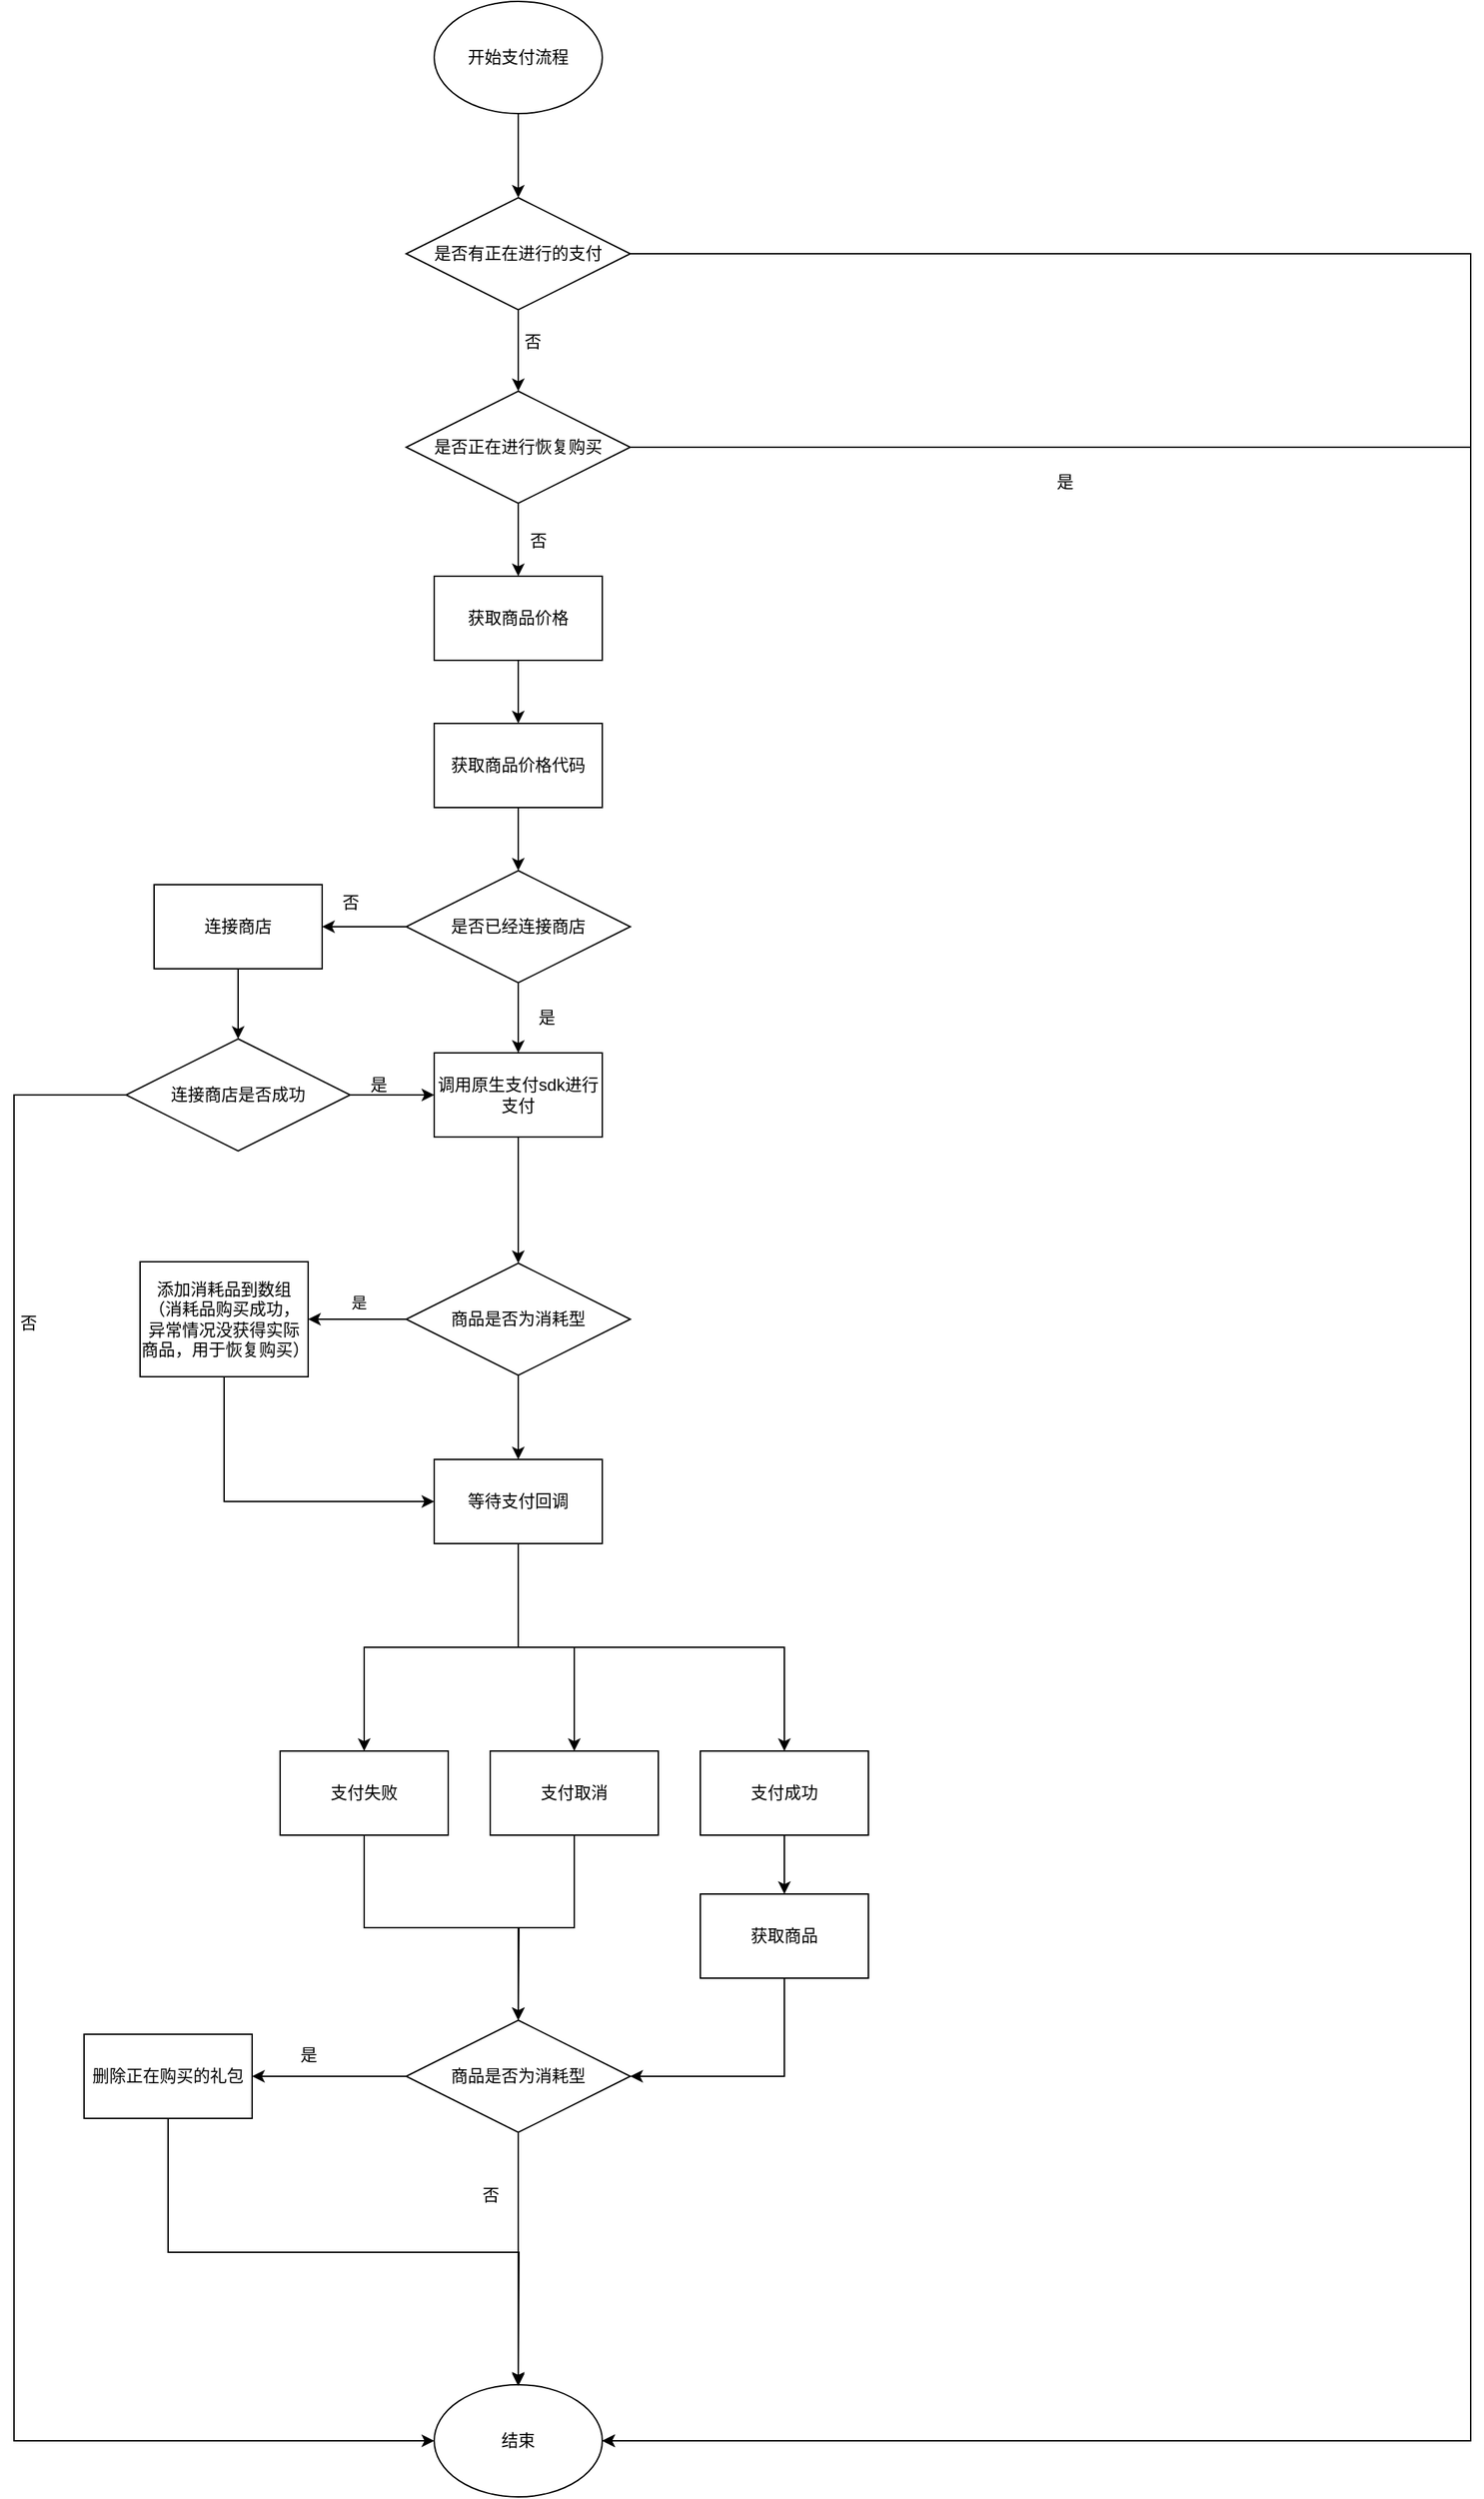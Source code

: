 <mxfile version="25.0.1">
  <diagram id="C5RBs43oDa-KdzZeNtuy" name="Page-1">
    <mxGraphModel dx="1434" dy="738" grid="1" gridSize="10" guides="1" tooltips="1" connect="1" arrows="1" fold="1" page="1" pageScale="1" pageWidth="827" pageHeight="1169" math="0" shadow="0">
      <root>
        <mxCell id="WIyWlLk6GJQsqaUBKTNV-0" />
        <mxCell id="WIyWlLk6GJQsqaUBKTNV-1" parent="WIyWlLk6GJQsqaUBKTNV-0" />
        <mxCell id="BqznvouL7BfpSOCFibUr-3" value="" style="edgeStyle=orthogonalEdgeStyle;rounded=0;orthogonalLoop=1;jettySize=auto;html=1;" parent="WIyWlLk6GJQsqaUBKTNV-1" source="BqznvouL7BfpSOCFibUr-0" target="BqznvouL7BfpSOCFibUr-2" edge="1">
          <mxGeometry relative="1" as="geometry" />
        </mxCell>
        <mxCell id="BqznvouL7BfpSOCFibUr-0" value="开始支付流程" style="ellipse;whiteSpace=wrap;html=1;" parent="WIyWlLk6GJQsqaUBKTNV-1" vertex="1">
          <mxGeometry x="340" y="10" width="120" height="80" as="geometry" />
        </mxCell>
        <mxCell id="BqznvouL7BfpSOCFibUr-1" value="结束" style="ellipse;whiteSpace=wrap;html=1;" parent="WIyWlLk6GJQsqaUBKTNV-1" vertex="1">
          <mxGeometry x="340" y="1710" width="120" height="80" as="geometry" />
        </mxCell>
        <mxCell id="BqznvouL7BfpSOCFibUr-7" style="edgeStyle=orthogonalEdgeStyle;rounded=0;orthogonalLoop=1;jettySize=auto;html=1;exitX=1;exitY=0.5;exitDx=0;exitDy=0;entryX=1;entryY=0.5;entryDx=0;entryDy=0;" parent="WIyWlLk6GJQsqaUBKTNV-1" source="BqznvouL7BfpSOCFibUr-2" target="BqznvouL7BfpSOCFibUr-1" edge="1">
          <mxGeometry relative="1" as="geometry">
            <Array as="points">
              <mxPoint x="1080" y="190" />
              <mxPoint x="1080" y="1750" />
            </Array>
          </mxGeometry>
        </mxCell>
        <mxCell id="BqznvouL7BfpSOCFibUr-10" value="" style="edgeStyle=orthogonalEdgeStyle;rounded=0;orthogonalLoop=1;jettySize=auto;html=1;" parent="WIyWlLk6GJQsqaUBKTNV-1" source="BqznvouL7BfpSOCFibUr-2" target="BqznvouL7BfpSOCFibUr-9" edge="1">
          <mxGeometry relative="1" as="geometry" />
        </mxCell>
        <mxCell id="BqznvouL7BfpSOCFibUr-2" value="是否有正在进行的支付" style="rhombus;whiteSpace=wrap;html=1;" parent="WIyWlLk6GJQsqaUBKTNV-1" vertex="1">
          <mxGeometry x="320" y="150" width="160" height="80" as="geometry" />
        </mxCell>
        <mxCell id="BqznvouL7BfpSOCFibUr-8" value="是" style="text;html=1;align=center;verticalAlign=middle;resizable=0;points=[];autosize=1;strokeColor=none;fillColor=none;" parent="WIyWlLk6GJQsqaUBKTNV-1" vertex="1">
          <mxGeometry x="770" y="338" width="40" height="30" as="geometry" />
        </mxCell>
        <mxCell id="BqznvouL7BfpSOCFibUr-12" style="edgeStyle=orthogonalEdgeStyle;rounded=0;orthogonalLoop=1;jettySize=auto;html=1;exitX=1;exitY=0.5;exitDx=0;exitDy=0;entryX=1;entryY=0.5;entryDx=0;entryDy=0;" parent="WIyWlLk6GJQsqaUBKTNV-1" source="BqznvouL7BfpSOCFibUr-9" target="BqznvouL7BfpSOCFibUr-1" edge="1">
          <mxGeometry relative="1" as="geometry">
            <Array as="points">
              <mxPoint x="1080" y="328" />
              <mxPoint x="1080" y="1750" />
            </Array>
          </mxGeometry>
        </mxCell>
        <mxCell id="BqznvouL7BfpSOCFibUr-14" value="" style="edgeStyle=orthogonalEdgeStyle;rounded=0;orthogonalLoop=1;jettySize=auto;html=1;" parent="WIyWlLk6GJQsqaUBKTNV-1" source="BqznvouL7BfpSOCFibUr-9" target="BqznvouL7BfpSOCFibUr-13" edge="1">
          <mxGeometry relative="1" as="geometry" />
        </mxCell>
        <mxCell id="BqznvouL7BfpSOCFibUr-9" value="是否正在进行恢复购买" style="rhombus;whiteSpace=wrap;html=1;" parent="WIyWlLk6GJQsqaUBKTNV-1" vertex="1">
          <mxGeometry x="320" y="288" width="160" height="80" as="geometry" />
        </mxCell>
        <mxCell id="BqznvouL7BfpSOCFibUr-11" value="否" style="text;html=1;align=center;verticalAlign=middle;resizable=0;points=[];autosize=1;strokeColor=none;fillColor=none;" parent="WIyWlLk6GJQsqaUBKTNV-1" vertex="1">
          <mxGeometry x="390" y="238" width="40" height="30" as="geometry" />
        </mxCell>
        <mxCell id="BqznvouL7BfpSOCFibUr-17" value="" style="edgeStyle=orthogonalEdgeStyle;rounded=0;orthogonalLoop=1;jettySize=auto;html=1;" parent="WIyWlLk6GJQsqaUBKTNV-1" source="BqznvouL7BfpSOCFibUr-13" target="BqznvouL7BfpSOCFibUr-16" edge="1">
          <mxGeometry relative="1" as="geometry" />
        </mxCell>
        <mxCell id="BqznvouL7BfpSOCFibUr-13" value="获取商品价格" style="rounded=0;whiteSpace=wrap;html=1;" parent="WIyWlLk6GJQsqaUBKTNV-1" vertex="1">
          <mxGeometry x="340" y="420" width="120" height="60" as="geometry" />
        </mxCell>
        <mxCell id="BqznvouL7BfpSOCFibUr-15" value="否" style="text;html=1;align=center;verticalAlign=middle;resizable=0;points=[];autosize=1;strokeColor=none;fillColor=none;" parent="WIyWlLk6GJQsqaUBKTNV-1" vertex="1">
          <mxGeometry x="394" y="380" width="40" height="30" as="geometry" />
        </mxCell>
        <mxCell id="BqznvouL7BfpSOCFibUr-19" value="" style="edgeStyle=orthogonalEdgeStyle;rounded=0;orthogonalLoop=1;jettySize=auto;html=1;" parent="WIyWlLk6GJQsqaUBKTNV-1" source="BqznvouL7BfpSOCFibUr-16" target="BqznvouL7BfpSOCFibUr-18" edge="1">
          <mxGeometry relative="1" as="geometry" />
        </mxCell>
        <mxCell id="BqznvouL7BfpSOCFibUr-16" value="获取商品价格代码" style="rounded=0;whiteSpace=wrap;html=1;" parent="WIyWlLk6GJQsqaUBKTNV-1" vertex="1">
          <mxGeometry x="340" y="525" width="120" height="60" as="geometry" />
        </mxCell>
        <mxCell id="BqznvouL7BfpSOCFibUr-21" value="" style="edgeStyle=orthogonalEdgeStyle;rounded=0;orthogonalLoop=1;jettySize=auto;html=1;" parent="WIyWlLk6GJQsqaUBKTNV-1" source="BqznvouL7BfpSOCFibUr-18" target="BqznvouL7BfpSOCFibUr-20" edge="1">
          <mxGeometry relative="1" as="geometry" />
        </mxCell>
        <mxCell id="HXPn7hP9SF6cO5e2TUGv-11" value="" style="edgeStyle=orthogonalEdgeStyle;rounded=0;orthogonalLoop=1;jettySize=auto;html=1;" edge="1" parent="WIyWlLk6GJQsqaUBKTNV-1" source="BqznvouL7BfpSOCFibUr-18" target="HXPn7hP9SF6cO5e2TUGv-8">
          <mxGeometry relative="1" as="geometry" />
        </mxCell>
        <mxCell id="BqznvouL7BfpSOCFibUr-18" value="是否已经连接商店" style="rhombus;whiteSpace=wrap;html=1;" parent="WIyWlLk6GJQsqaUBKTNV-1" vertex="1">
          <mxGeometry x="320" y="630" width="160" height="80" as="geometry" />
        </mxCell>
        <mxCell id="BqznvouL7BfpSOCFibUr-24" value="" style="edgeStyle=orthogonalEdgeStyle;rounded=0;orthogonalLoop=1;jettySize=auto;html=1;" parent="WIyWlLk6GJQsqaUBKTNV-1" source="BqznvouL7BfpSOCFibUr-20" target="BqznvouL7BfpSOCFibUr-22" edge="1">
          <mxGeometry relative="1" as="geometry" />
        </mxCell>
        <mxCell id="BqznvouL7BfpSOCFibUr-20" value="连接商店" style="rounded=0;whiteSpace=wrap;html=1;" parent="WIyWlLk6GJQsqaUBKTNV-1" vertex="1">
          <mxGeometry x="140" y="640" width="120" height="60" as="geometry" />
        </mxCell>
        <mxCell id="BqznvouL7BfpSOCFibUr-25" style="edgeStyle=orthogonalEdgeStyle;rounded=0;orthogonalLoop=1;jettySize=auto;html=1;exitX=0;exitY=0.5;exitDx=0;exitDy=0;entryX=0;entryY=0.5;entryDx=0;entryDy=0;" parent="WIyWlLk6GJQsqaUBKTNV-1" source="BqznvouL7BfpSOCFibUr-22" target="BqznvouL7BfpSOCFibUr-1" edge="1">
          <mxGeometry relative="1" as="geometry">
            <Array as="points">
              <mxPoint x="40" y="790" />
              <mxPoint x="40" y="1750" />
            </Array>
          </mxGeometry>
        </mxCell>
        <mxCell id="HXPn7hP9SF6cO5e2TUGv-9" value="" style="edgeStyle=orthogonalEdgeStyle;rounded=0;orthogonalLoop=1;jettySize=auto;html=1;" edge="1" parent="WIyWlLk6GJQsqaUBKTNV-1" source="BqznvouL7BfpSOCFibUr-22" target="HXPn7hP9SF6cO5e2TUGv-8">
          <mxGeometry relative="1" as="geometry" />
        </mxCell>
        <mxCell id="BqznvouL7BfpSOCFibUr-22" value="连接商店是否成功" style="rhombus;whiteSpace=wrap;html=1;" parent="WIyWlLk6GJQsqaUBKTNV-1" vertex="1">
          <mxGeometry x="120" y="750" width="160" height="80" as="geometry" />
        </mxCell>
        <mxCell id="BqznvouL7BfpSOCFibUr-26" value="否" style="text;html=1;align=center;verticalAlign=middle;resizable=0;points=[];autosize=1;strokeColor=none;fillColor=none;" parent="WIyWlLk6GJQsqaUBKTNV-1" vertex="1">
          <mxGeometry x="30" y="938" width="40" height="30" as="geometry" />
        </mxCell>
        <mxCell id="BqznvouL7BfpSOCFibUr-36" value="" style="edgeStyle=orthogonalEdgeStyle;rounded=0;orthogonalLoop=1;jettySize=auto;html=1;" parent="WIyWlLk6GJQsqaUBKTNV-1" source="BqznvouL7BfpSOCFibUr-32" target="BqznvouL7BfpSOCFibUr-35" edge="1">
          <mxGeometry relative="1" as="geometry" />
        </mxCell>
        <mxCell id="BqznvouL7BfpSOCFibUr-32" value="支付失败" style="rounded=0;whiteSpace=wrap;html=1;" parent="WIyWlLk6GJQsqaUBKTNV-1" vertex="1">
          <mxGeometry x="230" y="1258" width="120" height="60" as="geometry" />
        </mxCell>
        <mxCell id="BqznvouL7BfpSOCFibUr-43" value="" style="edgeStyle=orthogonalEdgeStyle;rounded=0;orthogonalLoop=1;jettySize=auto;html=1;" parent="WIyWlLk6GJQsqaUBKTNV-1" source="BqznvouL7BfpSOCFibUr-35" target="BqznvouL7BfpSOCFibUr-39" edge="1">
          <mxGeometry relative="1" as="geometry" />
        </mxCell>
        <mxCell id="BqznvouL7BfpSOCFibUr-44" style="edgeStyle=orthogonalEdgeStyle;rounded=0;orthogonalLoop=1;jettySize=auto;html=1;entryX=0.5;entryY=0;entryDx=0;entryDy=0;" parent="WIyWlLk6GJQsqaUBKTNV-1" source="BqznvouL7BfpSOCFibUr-35" target="BqznvouL7BfpSOCFibUr-1" edge="1">
          <mxGeometry relative="1" as="geometry" />
        </mxCell>
        <mxCell id="BqznvouL7BfpSOCFibUr-35" value="商品是否为消耗型" style="rhombus;whiteSpace=wrap;html=1;" parent="WIyWlLk6GJQsqaUBKTNV-1" vertex="1">
          <mxGeometry x="320" y="1450" width="160" height="80" as="geometry" />
        </mxCell>
        <mxCell id="BqznvouL7BfpSOCFibUr-38" value="否" style="text;html=1;align=center;verticalAlign=middle;resizable=0;points=[];autosize=1;strokeColor=none;fillColor=none;" parent="WIyWlLk6GJQsqaUBKTNV-1" vertex="1">
          <mxGeometry x="360" y="1560" width="40" height="30" as="geometry" />
        </mxCell>
        <mxCell id="BqznvouL7BfpSOCFibUr-45" style="edgeStyle=orthogonalEdgeStyle;rounded=0;orthogonalLoop=1;jettySize=auto;html=1;exitX=0.5;exitY=1;exitDx=0;exitDy=0;" parent="WIyWlLk6GJQsqaUBKTNV-1" source="BqznvouL7BfpSOCFibUr-39" edge="1">
          <mxGeometry relative="1" as="geometry">
            <mxPoint x="400" y="1711" as="targetPoint" />
          </mxGeometry>
        </mxCell>
        <mxCell id="BqznvouL7BfpSOCFibUr-39" value="删除正在购买的礼包" style="rounded=0;whiteSpace=wrap;html=1;" parent="WIyWlLk6GJQsqaUBKTNV-1" vertex="1">
          <mxGeometry x="90" y="1460" width="120" height="60" as="geometry" />
        </mxCell>
        <mxCell id="BqznvouL7BfpSOCFibUr-41" value="是" style="text;html=1;align=center;verticalAlign=middle;resizable=0;points=[];autosize=1;strokeColor=none;fillColor=none;" parent="WIyWlLk6GJQsqaUBKTNV-1" vertex="1">
          <mxGeometry x="230" y="1460" width="40" height="30" as="geometry" />
        </mxCell>
        <mxCell id="HXPn7hP9SF6cO5e2TUGv-22" style="edgeStyle=orthogonalEdgeStyle;rounded=0;orthogonalLoop=1;jettySize=auto;html=1;exitX=0.5;exitY=1;exitDx=0;exitDy=0;" edge="1" parent="WIyWlLk6GJQsqaUBKTNV-1" source="BqznvouL7BfpSOCFibUr-46">
          <mxGeometry relative="1" as="geometry">
            <mxPoint x="400" y="1450" as="targetPoint" />
          </mxGeometry>
        </mxCell>
        <mxCell id="BqznvouL7BfpSOCFibUr-46" value="支付取消" style="rounded=0;whiteSpace=wrap;html=1;" parent="WIyWlLk6GJQsqaUBKTNV-1" vertex="1">
          <mxGeometry x="380" y="1258" width="120" height="60" as="geometry" />
        </mxCell>
        <mxCell id="HXPn7hP9SF6cO5e2TUGv-24" value="" style="edgeStyle=orthogonalEdgeStyle;rounded=0;orthogonalLoop=1;jettySize=auto;html=1;" edge="1" parent="WIyWlLk6GJQsqaUBKTNV-1" source="BqznvouL7BfpSOCFibUr-49" target="HXPn7hP9SF6cO5e2TUGv-23">
          <mxGeometry relative="1" as="geometry" />
        </mxCell>
        <mxCell id="BqznvouL7BfpSOCFibUr-49" value="支付成功" style="rounded=0;whiteSpace=wrap;html=1;" parent="WIyWlLk6GJQsqaUBKTNV-1" vertex="1">
          <mxGeometry x="530" y="1258" width="120" height="60" as="geometry" />
        </mxCell>
        <mxCell id="HXPn7hP9SF6cO5e2TUGv-14" style="edgeStyle=orthogonalEdgeStyle;rounded=0;orthogonalLoop=1;jettySize=auto;html=1;exitX=0;exitY=0.5;exitDx=0;exitDy=0;entryX=1;entryY=0.5;entryDx=0;entryDy=0;" edge="1" parent="WIyWlLk6GJQsqaUBKTNV-1" source="HXPn7hP9SF6cO5e2TUGv-0" target="HXPn7hP9SF6cO5e2TUGv-6">
          <mxGeometry relative="1" as="geometry" />
        </mxCell>
        <mxCell id="HXPn7hP9SF6cO5e2TUGv-15" value="是" style="edgeLabel;html=1;align=center;verticalAlign=middle;resizable=0;points=[];" vertex="1" connectable="0" parent="HXPn7hP9SF6cO5e2TUGv-14">
          <mxGeometry x="-0.029" y="-5" relative="1" as="geometry">
            <mxPoint y="-7" as="offset" />
          </mxGeometry>
        </mxCell>
        <mxCell id="HXPn7hP9SF6cO5e2TUGv-18" value="" style="edgeStyle=orthogonalEdgeStyle;rounded=0;orthogonalLoop=1;jettySize=auto;html=1;" edge="1" parent="WIyWlLk6GJQsqaUBKTNV-1" source="HXPn7hP9SF6cO5e2TUGv-0" target="HXPn7hP9SF6cO5e2TUGv-17">
          <mxGeometry relative="1" as="geometry" />
        </mxCell>
        <mxCell id="HXPn7hP9SF6cO5e2TUGv-0" value="商品是否为消耗型" style="rhombus;whiteSpace=wrap;html=1;" vertex="1" parent="WIyWlLk6GJQsqaUBKTNV-1">
          <mxGeometry x="320" y="910" width="160" height="80" as="geometry" />
        </mxCell>
        <mxCell id="HXPn7hP9SF6cO5e2TUGv-3" value="否" style="text;html=1;align=center;verticalAlign=middle;resizable=0;points=[];autosize=1;strokeColor=none;fillColor=none;" vertex="1" parent="WIyWlLk6GJQsqaUBKTNV-1">
          <mxGeometry x="260" y="638" width="40" height="30" as="geometry" />
        </mxCell>
        <mxCell id="HXPn7hP9SF6cO5e2TUGv-16" style="edgeStyle=orthogonalEdgeStyle;rounded=0;orthogonalLoop=1;jettySize=auto;html=1;exitX=0.5;exitY=1;exitDx=0;exitDy=0;entryX=0;entryY=0.5;entryDx=0;entryDy=0;" edge="1" parent="WIyWlLk6GJQsqaUBKTNV-1" source="HXPn7hP9SF6cO5e2TUGv-6" target="HXPn7hP9SF6cO5e2TUGv-17">
          <mxGeometry relative="1" as="geometry">
            <mxPoint x="190" y="1080" as="targetPoint" />
          </mxGeometry>
        </mxCell>
        <mxCell id="HXPn7hP9SF6cO5e2TUGv-6" value="添加消耗品到数组（消耗品购买成功，异常情况没获得实际商品，用于恢复购买）" style="rounded=0;whiteSpace=wrap;html=1;" vertex="1" parent="WIyWlLk6GJQsqaUBKTNV-1">
          <mxGeometry x="130" y="909" width="120" height="82" as="geometry" />
        </mxCell>
        <mxCell id="HXPn7hP9SF6cO5e2TUGv-13" style="edgeStyle=orthogonalEdgeStyle;rounded=0;orthogonalLoop=1;jettySize=auto;html=1;exitX=0.5;exitY=1;exitDx=0;exitDy=0;entryX=0.5;entryY=0;entryDx=0;entryDy=0;" edge="1" parent="WIyWlLk6GJQsqaUBKTNV-1" source="HXPn7hP9SF6cO5e2TUGv-8" target="HXPn7hP9SF6cO5e2TUGv-0">
          <mxGeometry relative="1" as="geometry" />
        </mxCell>
        <mxCell id="HXPn7hP9SF6cO5e2TUGv-8" value="调用原生支付sdk进行支付" style="rounded=0;whiteSpace=wrap;html=1;" vertex="1" parent="WIyWlLk6GJQsqaUBKTNV-1">
          <mxGeometry x="340" y="760" width="120" height="60" as="geometry" />
        </mxCell>
        <mxCell id="HXPn7hP9SF6cO5e2TUGv-10" value="是" style="text;html=1;align=center;verticalAlign=middle;resizable=0;points=[];autosize=1;strokeColor=none;fillColor=none;" vertex="1" parent="WIyWlLk6GJQsqaUBKTNV-1">
          <mxGeometry x="280" y="768" width="40" height="30" as="geometry" />
        </mxCell>
        <mxCell id="HXPn7hP9SF6cO5e2TUGv-12" value="是" style="text;html=1;align=center;verticalAlign=middle;resizable=0;points=[];autosize=1;strokeColor=none;fillColor=none;" vertex="1" parent="WIyWlLk6GJQsqaUBKTNV-1">
          <mxGeometry x="400" y="720" width="40" height="30" as="geometry" />
        </mxCell>
        <mxCell id="HXPn7hP9SF6cO5e2TUGv-19" style="edgeStyle=orthogonalEdgeStyle;rounded=0;orthogonalLoop=1;jettySize=auto;html=1;exitX=0.5;exitY=1;exitDx=0;exitDy=0;" edge="1" parent="WIyWlLk6GJQsqaUBKTNV-1" source="HXPn7hP9SF6cO5e2TUGv-17" target="BqznvouL7BfpSOCFibUr-32">
          <mxGeometry relative="1" as="geometry" />
        </mxCell>
        <mxCell id="HXPn7hP9SF6cO5e2TUGv-20" style="edgeStyle=orthogonalEdgeStyle;rounded=0;orthogonalLoop=1;jettySize=auto;html=1;exitX=0.5;exitY=1;exitDx=0;exitDy=0;entryX=0.5;entryY=0;entryDx=0;entryDy=0;" edge="1" parent="WIyWlLk6GJQsqaUBKTNV-1" source="HXPn7hP9SF6cO5e2TUGv-17" target="BqznvouL7BfpSOCFibUr-46">
          <mxGeometry relative="1" as="geometry" />
        </mxCell>
        <mxCell id="HXPn7hP9SF6cO5e2TUGv-21" style="edgeStyle=orthogonalEdgeStyle;rounded=0;orthogonalLoop=1;jettySize=auto;html=1;exitX=0.5;exitY=1;exitDx=0;exitDy=0;" edge="1" parent="WIyWlLk6GJQsqaUBKTNV-1" source="HXPn7hP9SF6cO5e2TUGv-17" target="BqznvouL7BfpSOCFibUr-49">
          <mxGeometry relative="1" as="geometry" />
        </mxCell>
        <mxCell id="HXPn7hP9SF6cO5e2TUGv-17" value="等待支付回调" style="rounded=0;whiteSpace=wrap;html=1;" vertex="1" parent="WIyWlLk6GJQsqaUBKTNV-1">
          <mxGeometry x="340" y="1050" width="120" height="60" as="geometry" />
        </mxCell>
        <mxCell id="HXPn7hP9SF6cO5e2TUGv-25" style="edgeStyle=orthogonalEdgeStyle;rounded=0;orthogonalLoop=1;jettySize=auto;html=1;exitX=0.5;exitY=1;exitDx=0;exitDy=0;entryX=1;entryY=0.5;entryDx=0;entryDy=0;" edge="1" parent="WIyWlLk6GJQsqaUBKTNV-1" source="HXPn7hP9SF6cO5e2TUGv-23" target="BqznvouL7BfpSOCFibUr-35">
          <mxGeometry relative="1" as="geometry" />
        </mxCell>
        <mxCell id="HXPn7hP9SF6cO5e2TUGv-23" value="获取商品" style="rounded=0;whiteSpace=wrap;html=1;" vertex="1" parent="WIyWlLk6GJQsqaUBKTNV-1">
          <mxGeometry x="530" y="1360" width="120" height="60" as="geometry" />
        </mxCell>
      </root>
    </mxGraphModel>
  </diagram>
</mxfile>
